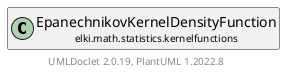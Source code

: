 @startuml
    remove .*\.(Instance|Par|Parameterizer|Factory)$
    set namespaceSeparator none
    hide empty fields
    hide empty methods

    class "<size:14>EpanechnikovKernelDensityFunction.Par\n<size:10>elki.math.statistics.kernelfunctions" as elki.math.statistics.kernelfunctions.EpanechnikovKernelDensityFunction.Par [[EpanechnikovKernelDensityFunction.Par.html]] {
        +make(): EpanechnikovKernelDensityFunction
    }

    interface "<size:14>Parameterizer\n<size:10>elki.utilities.optionhandling" as elki.utilities.optionhandling.Parameterizer [[../../../utilities/optionhandling/Parameterizer.html]] {
        {abstract} +make(): Object
    }
    class "<size:14>EpanechnikovKernelDensityFunction\n<size:10>elki.math.statistics.kernelfunctions" as elki.math.statistics.kernelfunctions.EpanechnikovKernelDensityFunction [[EpanechnikovKernelDensityFunction.html]]

    elki.utilities.optionhandling.Parameterizer <|.. elki.math.statistics.kernelfunctions.EpanechnikovKernelDensityFunction.Par
    elki.math.statistics.kernelfunctions.EpanechnikovKernelDensityFunction +-- elki.math.statistics.kernelfunctions.EpanechnikovKernelDensityFunction.Par

    center footer UMLDoclet 2.0.19, PlantUML 1.2022.8
@enduml
